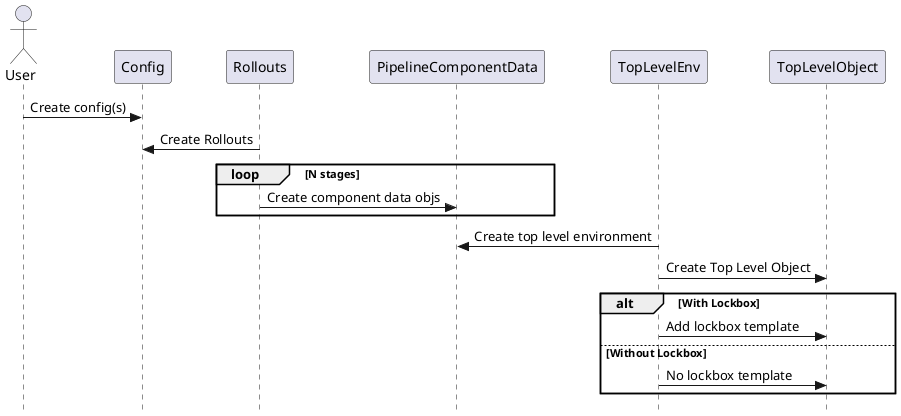 @startuml Yaml Emitter
skinparam Style strictuml
skinparam ClassFontSize 14


actor User

User -> Config: Create config(s)
Rollouts -> Config: Create Rollouts

loop N stages
    Rollouts -> PipelineComponentData: Create component data objs
end

TopLevelEnv -> PipelineComponentData: Create top level environment
TopLevelEnv -> TopLevelObject: Create Top Level Object

alt With Lockbox
    TopLevelEnv -> TopLevelObject: Add lockbox template
else Without Lockbox
    TopLevelEnv -> TopLevelObject: No lockbox template
end


@enduml